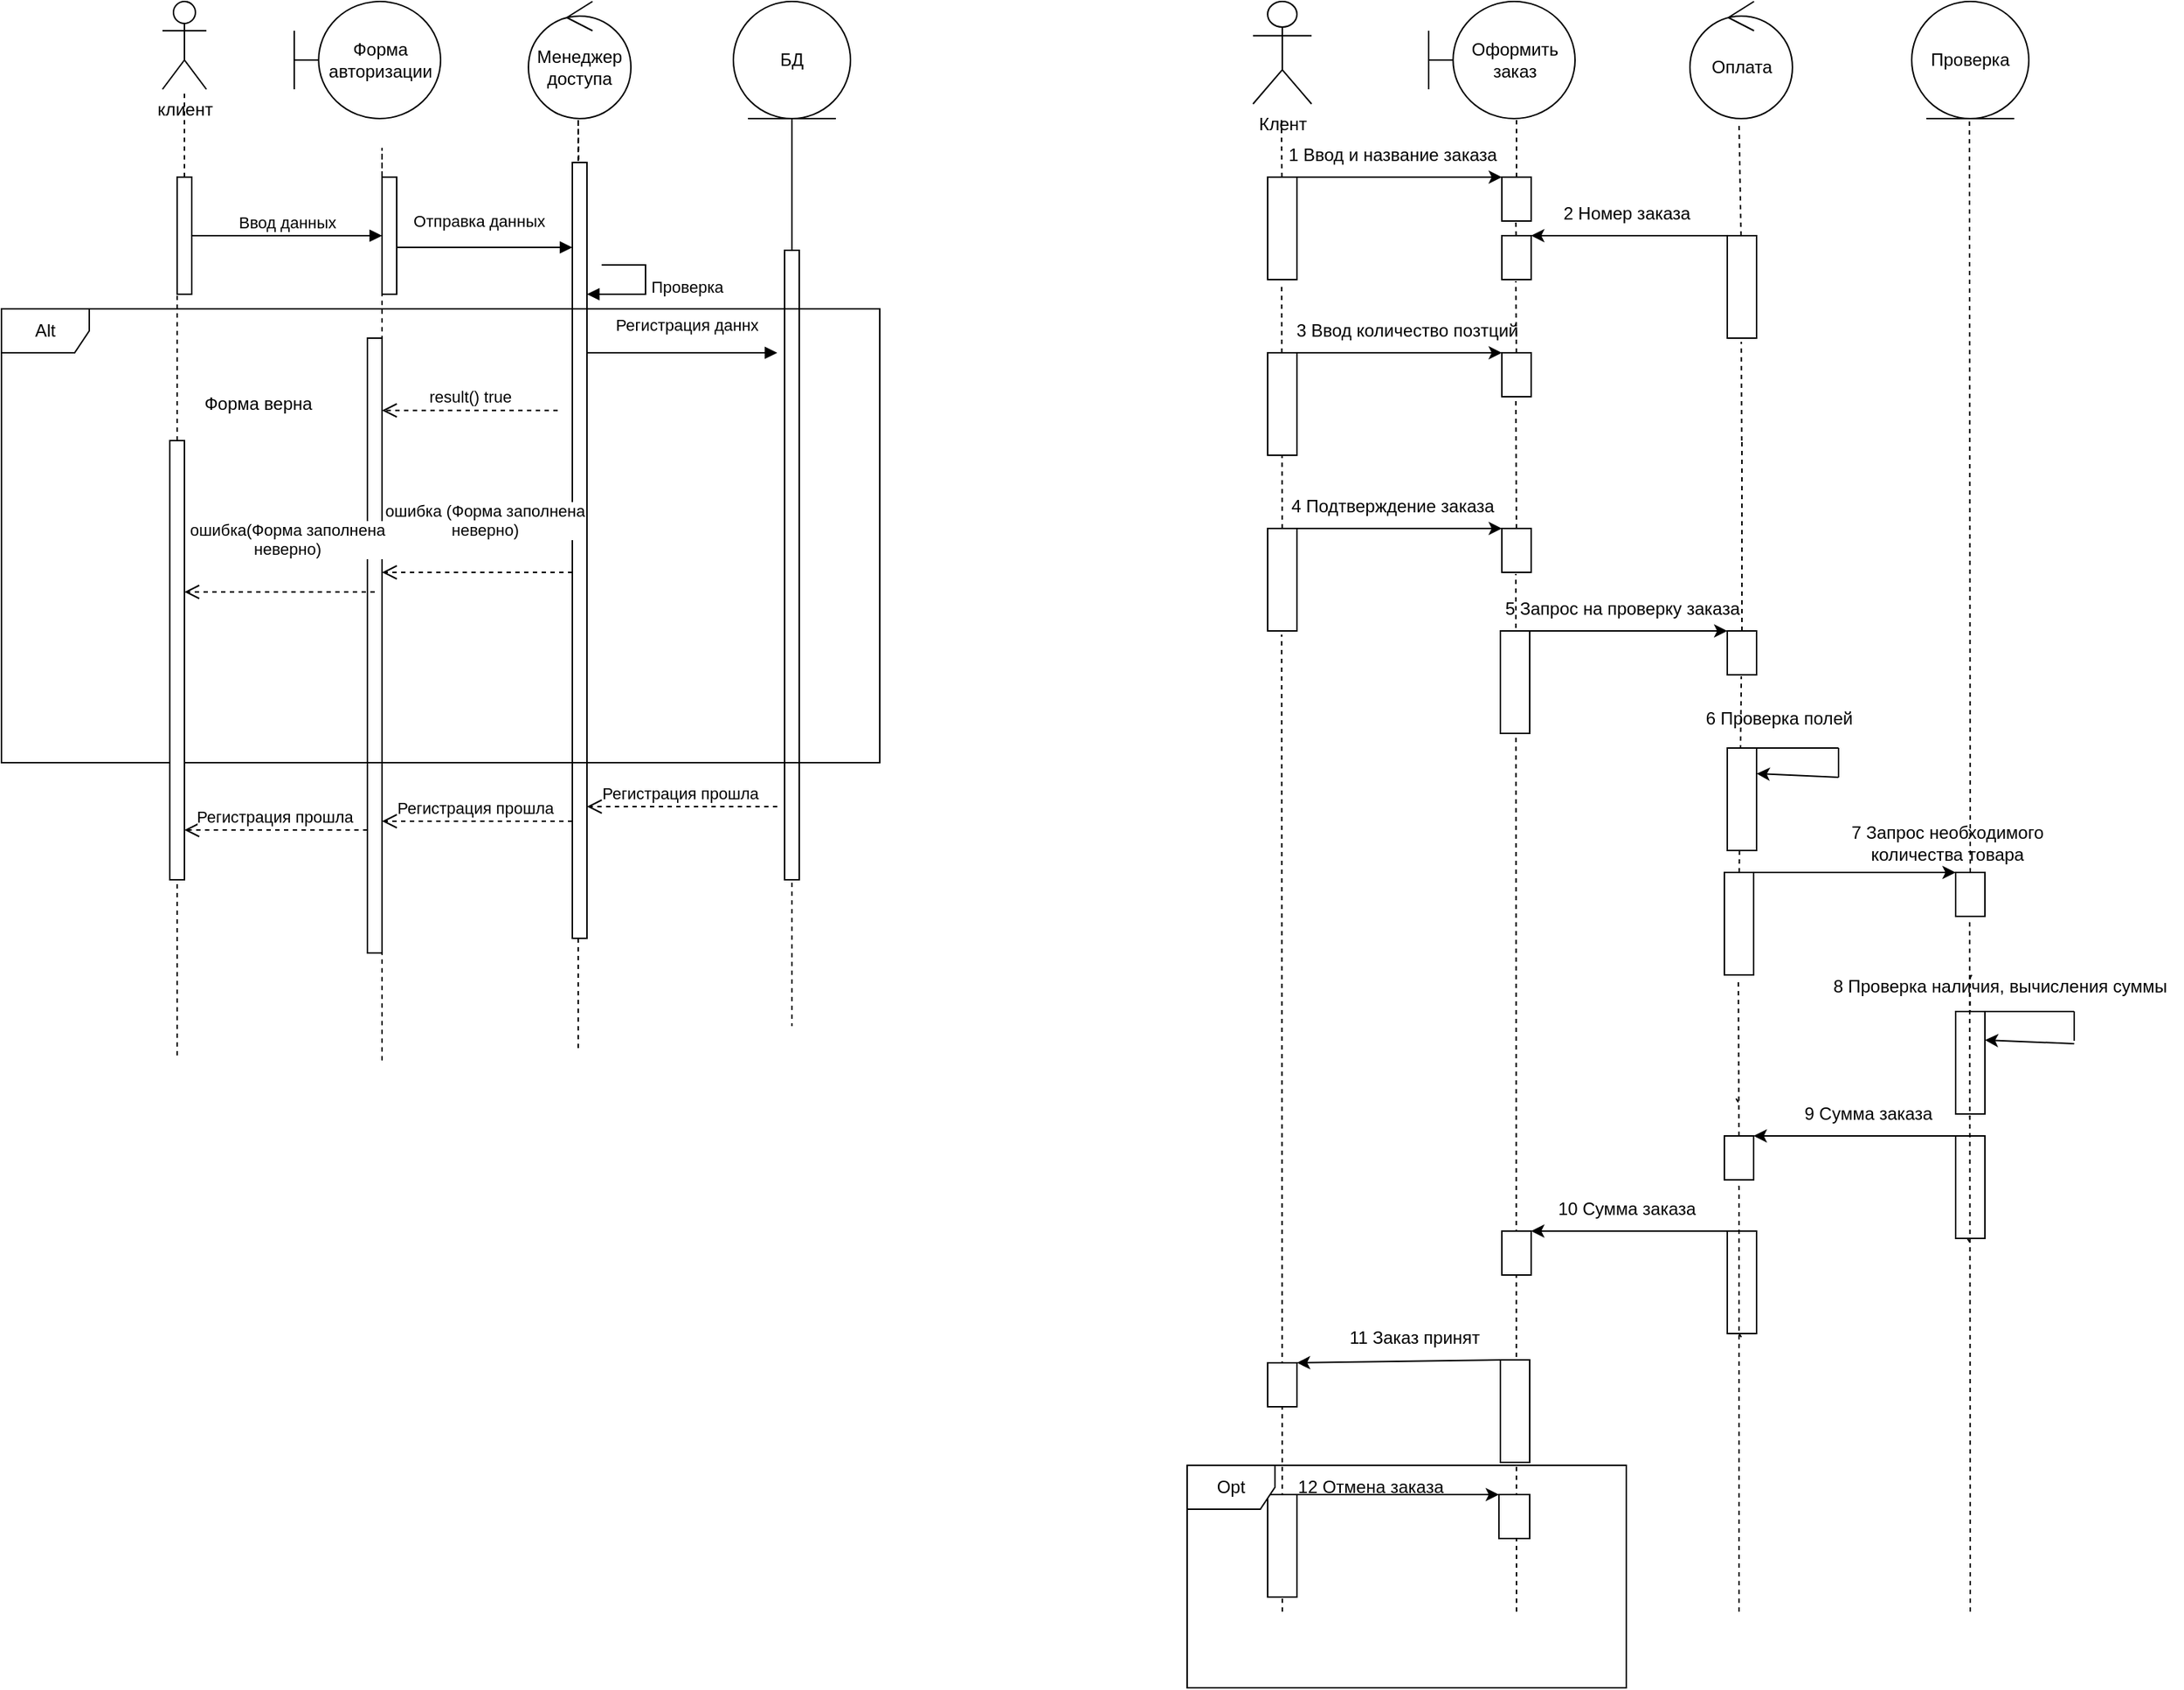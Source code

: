 <mxfile version="24.6.4" type="device">
  <diagram name="Страница — 1" id="9O3MCu8IIyaXXfVEf-Sb">
    <mxGraphModel dx="2505" dy="1418" grid="1" gridSize="10" guides="1" tooltips="1" connect="1" arrows="1" fold="1" page="1" pageScale="1" pageWidth="1169" pageHeight="1654" math="0" shadow="0">
      <root>
        <mxCell id="0" />
        <mxCell id="1" parent="0" />
        <mxCell id="5E39NEIYK46jYYsnsLjH-332" value="Клент&lt;br&gt;" style="shape=umlActor;verticalLabelPosition=bottom;verticalAlign=top;html=1;outlineConnect=0;" parent="1" vertex="1">
          <mxGeometry x="975" y="100" width="40" height="70" as="geometry" />
        </mxCell>
        <mxCell id="5E39NEIYK46jYYsnsLjH-333" value="Оформить заказ" style="shape=umlBoundary;whiteSpace=wrap;html=1;" parent="1" vertex="1">
          <mxGeometry x="1095" y="100" width="100" height="80" as="geometry" />
        </mxCell>
        <mxCell id="5E39NEIYK46jYYsnsLjH-334" value="Оплата" style="ellipse;shape=umlControl;whiteSpace=wrap;html=1;" parent="1" vertex="1">
          <mxGeometry x="1273.5" y="100" width="70" height="80" as="geometry" />
        </mxCell>
        <mxCell id="5E39NEIYK46jYYsnsLjH-335" value="Проверка" style="ellipse;shape=umlEntity;whiteSpace=wrap;html=1;" parent="1" vertex="1">
          <mxGeometry x="1425" y="100" width="80" height="80" as="geometry" />
        </mxCell>
        <mxCell id="5E39NEIYK46jYYsnsLjH-336" value="" style="endArrow=none;dashed=1;html=1;rounded=0;entryX=0.479;entryY=1.035;entryDx=0;entryDy=0;entryPerimeter=0;" parent="1" source="5E39NEIYK46jYYsnsLjH-346" target="5E39NEIYK46jYYsnsLjH-334" edge="1">
          <mxGeometry width="50" height="50" relative="1" as="geometry">
            <mxPoint x="1307" y="740" as="sourcePoint" />
            <mxPoint x="1295" y="410" as="targetPoint" />
          </mxGeometry>
        </mxCell>
        <mxCell id="5E39NEIYK46jYYsnsLjH-337" value="" style="endArrow=none;dashed=1;html=1;rounded=0;entryX=0.479;entryY=1.035;entryDx=0;entryDy=0;entryPerimeter=0;" parent="1" source="5E39NEIYK46jYYsnsLjH-341" edge="1">
          <mxGeometry width="50" height="50" relative="1" as="geometry">
            <mxPoint x="1155" y="737" as="sourcePoint" />
            <mxPoint x="1155" y="180" as="targetPoint" />
          </mxGeometry>
        </mxCell>
        <mxCell id="5E39NEIYK46jYYsnsLjH-338" value="" style="endArrow=none;dashed=1;html=1;rounded=0;entryX=0.479;entryY=1.035;entryDx=0;entryDy=0;entryPerimeter=0;" parent="1" source="5E39NEIYK46jYYsnsLjH-403" edge="1">
          <mxGeometry width="50" height="50" relative="1" as="geometry">
            <mxPoint x="1465" y="1200" as="sourcePoint" />
            <mxPoint x="1464.41" y="180" as="targetPoint" />
          </mxGeometry>
        </mxCell>
        <mxCell id="5E39NEIYK46jYYsnsLjH-339" value="" style="endArrow=none;dashed=1;html=1;rounded=0;entryX=0.479;entryY=1.035;entryDx=0;entryDy=0;entryPerimeter=0;" parent="1" source="5E39NEIYK46jYYsnsLjH-343" edge="1">
          <mxGeometry width="50" height="50" relative="1" as="geometry">
            <mxPoint x="994.41" y="737" as="sourcePoint" />
            <mxPoint x="994.41" y="180" as="targetPoint" />
          </mxGeometry>
        </mxCell>
        <mxCell id="5E39NEIYK46jYYsnsLjH-340" value="" style="endArrow=none;dashed=1;html=1;rounded=0;entryX=0.479;entryY=1.035;entryDx=0;entryDy=0;entryPerimeter=0;" parent="1" source="5E39NEIYK46jYYsnsLjH-348" target="5E39NEIYK46jYYsnsLjH-341" edge="1">
          <mxGeometry width="50" height="50" relative="1" as="geometry">
            <mxPoint x="1155" y="737" as="sourcePoint" />
            <mxPoint x="1155" y="180" as="targetPoint" />
          </mxGeometry>
        </mxCell>
        <mxCell id="5E39NEIYK46jYYsnsLjH-341" value="" style="rounded=0;whiteSpace=wrap;html=1;" parent="1" vertex="1">
          <mxGeometry x="1145" y="220" width="20" height="30" as="geometry" />
        </mxCell>
        <mxCell id="5E39NEIYK46jYYsnsLjH-342" value="" style="endArrow=none;dashed=1;html=1;rounded=0;entryX=0.479;entryY=1.035;entryDx=0;entryDy=0;entryPerimeter=0;" parent="1" source="5E39NEIYK46jYYsnsLjH-355" target="5E39NEIYK46jYYsnsLjH-343" edge="1">
          <mxGeometry width="50" height="50" relative="1" as="geometry">
            <mxPoint x="994.41" y="737" as="sourcePoint" />
            <mxPoint x="994.41" y="180" as="targetPoint" />
          </mxGeometry>
        </mxCell>
        <mxCell id="5E39NEIYK46jYYsnsLjH-343" value="" style="rounded=0;whiteSpace=wrap;html=1;" parent="1" vertex="1">
          <mxGeometry x="985" y="220" width="20" height="70" as="geometry" />
        </mxCell>
        <mxCell id="5E39NEIYK46jYYsnsLjH-344" value="" style="endArrow=classic;html=1;rounded=0;exitX=1;exitY=0;exitDx=0;exitDy=0;entryX=0;entryY=0;entryDx=0;entryDy=0;" parent="1" source="5E39NEIYK46jYYsnsLjH-343" target="5E39NEIYK46jYYsnsLjH-341" edge="1">
          <mxGeometry width="50" height="50" relative="1" as="geometry">
            <mxPoint x="1245" y="460" as="sourcePoint" />
            <mxPoint x="1295" y="410" as="targetPoint" />
          </mxGeometry>
        </mxCell>
        <mxCell id="5E39NEIYK46jYYsnsLjH-345" value="" style="endArrow=none;dashed=1;html=1;rounded=0;entryX=0.479;entryY=1.035;entryDx=0;entryDy=0;entryPerimeter=0;" parent="1" target="5E39NEIYK46jYYsnsLjH-346" edge="1">
          <mxGeometry width="50" height="50" relative="1" as="geometry">
            <mxPoint x="1308.857" y="400" as="sourcePoint" />
            <mxPoint x="1307" y="183" as="targetPoint" />
          </mxGeometry>
        </mxCell>
        <mxCell id="5E39NEIYK46jYYsnsLjH-346" value="" style="rounded=0;whiteSpace=wrap;html=1;" parent="1" vertex="1">
          <mxGeometry x="1299" y="260" width="20" height="70" as="geometry" />
        </mxCell>
        <mxCell id="5E39NEIYK46jYYsnsLjH-347" value="" style="endArrow=none;dashed=1;html=1;rounded=0;entryX=0.479;entryY=1.035;entryDx=0;entryDy=0;entryPerimeter=0;" parent="1" source="5E39NEIYK46jYYsnsLjH-352" target="5E39NEIYK46jYYsnsLjH-348" edge="1">
          <mxGeometry width="50" height="50" relative="1" as="geometry">
            <mxPoint x="1155" y="737" as="sourcePoint" />
            <mxPoint x="1155" y="251" as="targetPoint" />
          </mxGeometry>
        </mxCell>
        <mxCell id="5E39NEIYK46jYYsnsLjH-348" value="" style="rounded=0;whiteSpace=wrap;html=1;" parent="1" vertex="1">
          <mxGeometry x="1145" y="260" width="20" height="30" as="geometry" />
        </mxCell>
        <mxCell id="5E39NEIYK46jYYsnsLjH-349" value="" style="endArrow=classic;html=1;rounded=0;entryX=1;entryY=0;entryDx=0;entryDy=0;exitX=0.25;exitY=0;exitDx=0;exitDy=0;" parent="1" source="5E39NEIYK46jYYsnsLjH-346" target="5E39NEIYK46jYYsnsLjH-348" edge="1">
          <mxGeometry width="50" height="50" relative="1" as="geometry">
            <mxPoint x="1295" y="260" as="sourcePoint" />
            <mxPoint x="1155" y="230" as="targetPoint" />
          </mxGeometry>
        </mxCell>
        <mxCell id="5E39NEIYK46jYYsnsLjH-350" value="" style="rounded=0;whiteSpace=wrap;html=1;" parent="1" vertex="1">
          <mxGeometry x="985" y="340" width="20" height="70" as="geometry" />
        </mxCell>
        <mxCell id="5E39NEIYK46jYYsnsLjH-351" value="" style="endArrow=none;dashed=1;html=1;rounded=0;entryX=0.479;entryY=1.035;entryDx=0;entryDy=0;entryPerimeter=0;" parent="1" source="5E39NEIYK46jYYsnsLjH-357" target="5E39NEIYK46jYYsnsLjH-352" edge="1">
          <mxGeometry width="50" height="50" relative="1" as="geometry">
            <mxPoint x="1155" y="737" as="sourcePoint" />
            <mxPoint x="1155" y="291" as="targetPoint" />
          </mxGeometry>
        </mxCell>
        <mxCell id="5E39NEIYK46jYYsnsLjH-352" value="" style="rounded=0;whiteSpace=wrap;html=1;" parent="1" vertex="1">
          <mxGeometry x="1145" y="340" width="20" height="30" as="geometry" />
        </mxCell>
        <mxCell id="5E39NEIYK46jYYsnsLjH-353" value="" style="endArrow=classic;html=1;rounded=0;exitX=1;exitY=0;exitDx=0;exitDy=0;entryX=0;entryY=0;entryDx=0;entryDy=0;" parent="1" edge="1">
          <mxGeometry width="50" height="50" relative="1" as="geometry">
            <mxPoint x="1005" y="340" as="sourcePoint" />
            <mxPoint x="1145" y="340" as="targetPoint" />
          </mxGeometry>
        </mxCell>
        <mxCell id="5E39NEIYK46jYYsnsLjH-354" value="" style="endArrow=none;dashed=1;html=1;rounded=0;entryX=0.479;entryY=1.035;entryDx=0;entryDy=0;entryPerimeter=0;" parent="1" target="5E39NEIYK46jYYsnsLjH-355" edge="1">
          <mxGeometry width="50" height="50" relative="1" as="geometry">
            <mxPoint x="995" y="1200" as="sourcePoint" />
            <mxPoint x="995" y="292" as="targetPoint" />
          </mxGeometry>
        </mxCell>
        <mxCell id="5E39NEIYK46jYYsnsLjH-355" value="" style="rounded=0;whiteSpace=wrap;html=1;" parent="1" vertex="1">
          <mxGeometry x="985" y="460" width="20" height="70" as="geometry" />
        </mxCell>
        <mxCell id="5E39NEIYK46jYYsnsLjH-356" value="" style="endArrow=none;dashed=1;html=1;rounded=0;entryX=0.479;entryY=1.035;entryDx=0;entryDy=0;entryPerimeter=0;" parent="1" target="5E39NEIYK46jYYsnsLjH-357" edge="1">
          <mxGeometry width="50" height="50" relative="1" as="geometry">
            <mxPoint x="1155" y="1200" as="sourcePoint" />
            <mxPoint x="1155" y="371" as="targetPoint" />
          </mxGeometry>
        </mxCell>
        <mxCell id="5E39NEIYK46jYYsnsLjH-357" value="" style="rounded=0;whiteSpace=wrap;html=1;" parent="1" vertex="1">
          <mxGeometry x="1145" y="460" width="20" height="30" as="geometry" />
        </mxCell>
        <mxCell id="5E39NEIYK46jYYsnsLjH-358" value="" style="endArrow=classic;html=1;rounded=0;exitX=1;exitY=0;exitDx=0;exitDy=0;entryX=0;entryY=0;entryDx=0;entryDy=0;" parent="1" edge="1">
          <mxGeometry width="50" height="50" relative="1" as="geometry">
            <mxPoint x="1005" y="460" as="sourcePoint" />
            <mxPoint x="1145" y="460" as="targetPoint" />
          </mxGeometry>
        </mxCell>
        <mxCell id="5E39NEIYK46jYYsnsLjH-359" value="" style="endArrow=none;dashed=1;html=1;rounded=0;entryX=0.479;entryY=1.035;entryDx=0;entryDy=0;entryPerimeter=0;" parent="1" edge="1">
          <mxGeometry width="50" height="50" relative="1" as="geometry">
            <mxPoint x="1305" y="849.48" as="sourcePoint" />
            <mxPoint x="1306.58" y="851.93" as="targetPoint" />
          </mxGeometry>
        </mxCell>
        <mxCell id="5E39NEIYK46jYYsnsLjH-360" value="" style="endArrow=none;dashed=1;html=1;rounded=0;" parent="1" source="5E39NEIYK46jYYsnsLjH-377" edge="1">
          <mxGeometry width="50" height="50" relative="1" as="geometry">
            <mxPoint x="1305" y="1100" as="sourcePoint" />
            <mxPoint x="1309" y="400" as="targetPoint" />
          </mxGeometry>
        </mxCell>
        <mxCell id="5E39NEIYK46jYYsnsLjH-361" value="" style="endArrow=none;html=1;rounded=0;entryX=1;entryY=0;entryDx=0;entryDy=0;" parent="1" target="5E39NEIYK46jYYsnsLjH-374" edge="1">
          <mxGeometry width="50" height="50" relative="1" as="geometry">
            <mxPoint x="1536" y="790" as="sourcePoint" />
            <mxPoint x="1456" y="820" as="targetPoint" />
          </mxGeometry>
        </mxCell>
        <mxCell id="5E39NEIYK46jYYsnsLjH-362" value="" style="endArrow=none;html=1;rounded=0;" parent="1" edge="1">
          <mxGeometry width="50" height="50" relative="1" as="geometry">
            <mxPoint x="1536" y="790" as="sourcePoint" />
            <mxPoint x="1536" y="810" as="targetPoint" />
          </mxGeometry>
        </mxCell>
        <mxCell id="5E39NEIYK46jYYsnsLjH-363" value="" style="endArrow=classic;html=1;rounded=0;entryX=1;entryY=0.25;entryDx=0;entryDy=0;" parent="1" edge="1">
          <mxGeometry width="50" height="50" relative="1" as="geometry">
            <mxPoint x="1536" y="812" as="sourcePoint" />
            <mxPoint x="1475.0" y="809.5" as="targetPoint" />
          </mxGeometry>
        </mxCell>
        <mxCell id="5E39NEIYK46jYYsnsLjH-364" value="" style="endArrow=none;dashed=1;html=1;rounded=0;entryX=0.479;entryY=1.035;entryDx=0;entryDy=0;entryPerimeter=0;" parent="1" edge="1">
          <mxGeometry width="50" height="50" relative="1" as="geometry">
            <mxPoint x="1466" y="765" as="sourcePoint" />
            <mxPoint x="1464.58" y="767.45" as="targetPoint" />
          </mxGeometry>
        </mxCell>
        <mxCell id="5E39NEIYK46jYYsnsLjH-365" value="" style="endArrow=classic;html=1;rounded=0;entryX=0;entryY=0;entryDx=0;entryDy=0;exitX=1;exitY=0;exitDx=0;exitDy=0;" parent="1" source="5E39NEIYK46jYYsnsLjH-405" target="5E39NEIYK46jYYsnsLjH-403" edge="1">
          <mxGeometry width="50" height="50" relative="1" as="geometry">
            <mxPoint x="1681" y="660" as="sourcePoint" />
            <mxPoint x="1535" y="660" as="targetPoint" />
          </mxGeometry>
        </mxCell>
        <mxCell id="5E39NEIYK46jYYsnsLjH-366" value="" style="rounded=0;whiteSpace=wrap;html=1;" parent="1" vertex="1">
          <mxGeometry x="985" y="1120" width="20" height="70" as="geometry" />
        </mxCell>
        <mxCell id="5E39NEIYK46jYYsnsLjH-367" value="1 Ввод и название заказа" style="text;html=1;align=center;verticalAlign=middle;resizable=0;points=[];autosize=1;strokeColor=none;fillColor=none;" parent="1" vertex="1">
          <mxGeometry x="985" y="190" width="170" height="30" as="geometry" />
        </mxCell>
        <mxCell id="5E39NEIYK46jYYsnsLjH-368" value="2 Номер заказа" style="text;html=1;align=center;verticalAlign=middle;resizable=0;points=[];autosize=1;strokeColor=none;fillColor=none;" parent="1" vertex="1">
          <mxGeometry x="1175" y="230" width="110" height="30" as="geometry" />
        </mxCell>
        <mxCell id="5E39NEIYK46jYYsnsLjH-369" value="3 Ввод количество позтций" style="text;html=1;align=center;verticalAlign=middle;resizable=0;points=[];autosize=1;strokeColor=none;fillColor=none;" parent="1" vertex="1">
          <mxGeometry x="995" y="310" width="170" height="30" as="geometry" />
        </mxCell>
        <mxCell id="5E39NEIYK46jYYsnsLjH-370" value="4 Подтверждение заказа" style="text;html=1;align=center;verticalAlign=middle;resizable=0;points=[];autosize=1;strokeColor=none;fillColor=none;" parent="1" vertex="1">
          <mxGeometry x="990" y="430" width="160" height="30" as="geometry" />
        </mxCell>
        <mxCell id="5E39NEIYK46jYYsnsLjH-371" value="" style="rounded=0;whiteSpace=wrap;html=1;" parent="1" vertex="1">
          <mxGeometry x="1144" y="530" width="20" height="70" as="geometry" />
        </mxCell>
        <mxCell id="5E39NEIYK46jYYsnsLjH-372" value="" style="endArrow=classic;html=1;rounded=0;exitX=1;exitY=0;exitDx=0;exitDy=0;entryX=0;entryY=0;entryDx=0;entryDy=0;" parent="1" target="5E39NEIYK46jYYsnsLjH-377" edge="1">
          <mxGeometry width="50" height="50" relative="1" as="geometry">
            <mxPoint x="1164" y="530" as="sourcePoint" />
            <mxPoint x="1304" y="530" as="targetPoint" />
          </mxGeometry>
        </mxCell>
        <mxCell id="5E39NEIYK46jYYsnsLjH-373" value="" style="endArrow=none;dashed=1;html=1;rounded=0;entryX=0.479;entryY=1.035;entryDx=0;entryDy=0;entryPerimeter=0;" parent="1" target="5E39NEIYK46jYYsnsLjH-374" edge="1">
          <mxGeometry width="50" height="50" relative="1" as="geometry">
            <mxPoint x="1464.889" y="765" as="sourcePoint" />
            <mxPoint x="1464.41" y="180" as="targetPoint" />
          </mxGeometry>
        </mxCell>
        <mxCell id="5E39NEIYK46jYYsnsLjH-374" value="" style="rounded=0;whiteSpace=wrap;html=1;" parent="1" vertex="1">
          <mxGeometry x="1455" y="790" width="20" height="70" as="geometry" />
        </mxCell>
        <mxCell id="5E39NEIYK46jYYsnsLjH-375" value="" style="endArrow=none;dashed=1;html=1;rounded=0;entryX=0.479;entryY=1.035;entryDx=0;entryDy=0;entryPerimeter=0;" parent="1" source="5E39NEIYK46jYYsnsLjH-405" edge="1">
          <mxGeometry width="50" height="50" relative="1" as="geometry">
            <mxPoint x="1305" y="1100" as="sourcePoint" />
            <mxPoint x="1306.58" y="726.05" as="targetPoint" />
            <Array as="points" />
          </mxGeometry>
        </mxCell>
        <mxCell id="5E39NEIYK46jYYsnsLjH-376" value="" style="endArrow=none;dashed=1;html=1;rounded=0;entryX=0.479;entryY=1.035;entryDx=0;entryDy=0;entryPerimeter=0;" parent="1" target="5E39NEIYK46jYYsnsLjH-377" edge="1">
          <mxGeometry width="50" height="50" relative="1" as="geometry">
            <mxPoint x="1307.159" y="695" as="sourcePoint" />
            <mxPoint x="1309" y="452" as="targetPoint" />
          </mxGeometry>
        </mxCell>
        <mxCell id="5E39NEIYK46jYYsnsLjH-377" value="" style="rounded=0;whiteSpace=wrap;html=1;" parent="1" vertex="1">
          <mxGeometry x="1299" y="530" width="20" height="30" as="geometry" />
        </mxCell>
        <mxCell id="5E39NEIYK46jYYsnsLjH-378" value="5 Запрос на проверку заказа" style="text;html=1;align=center;verticalAlign=middle;resizable=0;points=[];autosize=1;strokeColor=none;fillColor=none;" parent="1" vertex="1">
          <mxGeometry x="1137" y="500" width="180" height="30" as="geometry" />
        </mxCell>
        <mxCell id="5E39NEIYK46jYYsnsLjH-379" value="" style="rounded=0;whiteSpace=wrap;html=1;" parent="1" vertex="1">
          <mxGeometry x="1299" y="610" width="20" height="70" as="geometry" />
        </mxCell>
        <mxCell id="5E39NEIYK46jYYsnsLjH-380" value="" style="endArrow=none;html=1;rounded=0;entryX=1;entryY=0;entryDx=0;entryDy=0;" parent="1" target="5E39NEIYK46jYYsnsLjH-379" edge="1">
          <mxGeometry width="50" height="50" relative="1" as="geometry">
            <mxPoint x="1375" y="610" as="sourcePoint" />
            <mxPoint x="1295" y="640" as="targetPoint" />
          </mxGeometry>
        </mxCell>
        <mxCell id="5E39NEIYK46jYYsnsLjH-381" value="" style="endArrow=none;html=1;rounded=0;" parent="1" edge="1">
          <mxGeometry width="50" height="50" relative="1" as="geometry">
            <mxPoint x="1375" y="610" as="sourcePoint" />
            <mxPoint x="1375" y="630" as="targetPoint" />
          </mxGeometry>
        </mxCell>
        <mxCell id="5E39NEIYK46jYYsnsLjH-382" value="" style="endArrow=classic;html=1;rounded=0;entryX=1;entryY=0.25;entryDx=0;entryDy=0;" parent="1" target="5E39NEIYK46jYYsnsLjH-379" edge="1">
          <mxGeometry width="50" height="50" relative="1" as="geometry">
            <mxPoint x="1375" y="630" as="sourcePoint" />
            <mxPoint x="1335" y="630" as="targetPoint" />
          </mxGeometry>
        </mxCell>
        <mxCell id="5E39NEIYK46jYYsnsLjH-383" value="6 Проверка полей" style="text;html=1;align=center;verticalAlign=middle;resizable=0;points=[];autosize=1;strokeColor=none;fillColor=none;" parent="1" vertex="1">
          <mxGeometry x="1273.5" y="575" width="120" height="30" as="geometry" />
        </mxCell>
        <mxCell id="5E39NEIYK46jYYsnsLjH-384" value="7 Запрос необходимого &lt;br&gt;количества товара" style="text;html=1;align=center;verticalAlign=middle;resizable=0;points=[];autosize=1;strokeColor=none;fillColor=none;" parent="1" vertex="1">
          <mxGeometry x="1374" y="655" width="150" height="40" as="geometry" />
        </mxCell>
        <mxCell id="5E39NEIYK46jYYsnsLjH-385" value="8 Проверка наличия, вычисления суммы" style="text;html=1;align=center;verticalAlign=middle;resizable=0;points=[];autosize=1;strokeColor=none;fillColor=none;" parent="1" vertex="1">
          <mxGeometry x="1360" y="758" width="250" height="30" as="geometry" />
        </mxCell>
        <mxCell id="5E39NEIYK46jYYsnsLjH-386" value="" style="endArrow=none;dashed=1;html=1;rounded=0;entryX=0.479;entryY=1.035;entryDx=0;entryDy=0;entryPerimeter=0;" parent="1" target="5E39NEIYK46jYYsnsLjH-387" edge="1">
          <mxGeometry width="50" height="50" relative="1" as="geometry">
            <mxPoint x="1463" y="945" as="sourcePoint" />
            <mxPoint x="1465" y="537" as="targetPoint" />
          </mxGeometry>
        </mxCell>
        <mxCell id="5E39NEIYK46jYYsnsLjH-387" value="" style="rounded=0;whiteSpace=wrap;html=1;" parent="1" vertex="1">
          <mxGeometry x="1455" y="875" width="20" height="70" as="geometry" />
        </mxCell>
        <mxCell id="5E39NEIYK46jYYsnsLjH-388" value="" style="endArrow=classic;html=1;rounded=0;entryX=1;entryY=0;entryDx=0;entryDy=0;exitX=0.25;exitY=0;exitDx=0;exitDy=0;" parent="1" target="5E39NEIYK46jYYsnsLjH-396" edge="1">
          <mxGeometry width="50" height="50" relative="1" as="geometry">
            <mxPoint x="1460" y="875" as="sourcePoint" />
            <mxPoint x="1321" y="875" as="targetPoint" />
          </mxGeometry>
        </mxCell>
        <mxCell id="5E39NEIYK46jYYsnsLjH-389" value="9 Сумма заказа" style="text;html=1;align=center;verticalAlign=middle;resizable=0;points=[];autosize=1;strokeColor=none;fillColor=none;" parent="1" vertex="1">
          <mxGeometry x="1340" y="845" width="110" height="30" as="geometry" />
        </mxCell>
        <mxCell id="5E39NEIYK46jYYsnsLjH-390" value="" style="rounded=0;whiteSpace=wrap;html=1;" parent="1" vertex="1">
          <mxGeometry x="1145" y="940" width="20" height="30" as="geometry" />
        </mxCell>
        <mxCell id="5E39NEIYK46jYYsnsLjH-391" value="" style="endArrow=none;dashed=1;html=1;rounded=0;entryX=0.479;entryY=1.035;entryDx=0;entryDy=0;entryPerimeter=0;" parent="1" target="5E39NEIYK46jYYsnsLjH-392" edge="1">
          <mxGeometry width="50" height="50" relative="1" as="geometry">
            <mxPoint x="1307" y="1010" as="sourcePoint" />
            <mxPoint x="1309" y="602" as="targetPoint" />
          </mxGeometry>
        </mxCell>
        <mxCell id="5E39NEIYK46jYYsnsLjH-392" value="" style="rounded=0;whiteSpace=wrap;html=1;" parent="1" vertex="1">
          <mxGeometry x="1299" y="940" width="20" height="70" as="geometry" />
        </mxCell>
        <mxCell id="5E39NEIYK46jYYsnsLjH-393" value="" style="endArrow=classic;html=1;rounded=0;entryX=1;entryY=0;entryDx=0;entryDy=0;exitX=0.25;exitY=0;exitDx=0;exitDy=0;" parent="1" edge="1">
          <mxGeometry width="50" height="50" relative="1" as="geometry">
            <mxPoint x="1304" y="940" as="sourcePoint" />
            <mxPoint x="1165" y="940" as="targetPoint" />
          </mxGeometry>
        </mxCell>
        <mxCell id="5E39NEIYK46jYYsnsLjH-394" value="" style="rounded=0;whiteSpace=wrap;html=1;" parent="1" vertex="1">
          <mxGeometry x="1143" y="1120" width="21" height="30" as="geometry" />
        </mxCell>
        <mxCell id="5E39NEIYK46jYYsnsLjH-395" value="" style="endArrow=none;dashed=1;html=1;rounded=0;entryX=0.479;entryY=1.035;entryDx=0;entryDy=0;entryPerimeter=0;" parent="1" target="5E39NEIYK46jYYsnsLjH-396" edge="1">
          <mxGeometry width="50" height="50" relative="1" as="geometry">
            <mxPoint x="1307" y="1200" as="sourcePoint" />
            <mxPoint x="1307" y="726" as="targetPoint" />
            <Array as="points">
              <mxPoint x="1307" y="910" />
            </Array>
          </mxGeometry>
        </mxCell>
        <mxCell id="5E39NEIYK46jYYsnsLjH-396" value="" style="rounded=0;whiteSpace=wrap;html=1;" parent="1" vertex="1">
          <mxGeometry x="1297" y="875" width="20" height="30" as="geometry" />
        </mxCell>
        <mxCell id="5E39NEIYK46jYYsnsLjH-397" value="10 Сумма заказа" style="text;html=1;align=center;verticalAlign=middle;resizable=0;points=[];autosize=1;strokeColor=none;fillColor=none;" parent="1" vertex="1">
          <mxGeometry x="1170" y="910" width="120" height="30" as="geometry" />
        </mxCell>
        <mxCell id="5E39NEIYK46jYYsnsLjH-398" value="" style="rounded=0;whiteSpace=wrap;html=1;" parent="1" vertex="1">
          <mxGeometry x="985" y="1030" width="20" height="30" as="geometry" />
        </mxCell>
        <mxCell id="5E39NEIYK46jYYsnsLjH-399" value="" style="endArrow=classic;html=1;rounded=0;entryX=1;entryY=0;entryDx=0;entryDy=0;exitX=0;exitY=0;exitDx=0;exitDy=0;" parent="1" source="5E39NEIYK46jYYsnsLjH-400" target="5E39NEIYK46jYYsnsLjH-398" edge="1">
          <mxGeometry width="50" height="50" relative="1" as="geometry">
            <mxPoint x="1144" y="1030" as="sourcePoint" />
            <mxPoint x="1005" y="1030" as="targetPoint" />
          </mxGeometry>
        </mxCell>
        <mxCell id="5E39NEIYK46jYYsnsLjH-400" value="" style="rounded=0;whiteSpace=wrap;html=1;" parent="1" vertex="1">
          <mxGeometry x="1144" y="1028" width="20" height="70" as="geometry" />
        </mxCell>
        <mxCell id="5E39NEIYK46jYYsnsLjH-401" value="11 Заказ принят" style="text;html=1;align=center;verticalAlign=middle;resizable=0;points=[];autosize=1;strokeColor=none;fillColor=none;" parent="1" vertex="1">
          <mxGeometry x="1030" y="998" width="110" height="30" as="geometry" />
        </mxCell>
        <mxCell id="5E39NEIYK46jYYsnsLjH-402" value="" style="endArrow=none;dashed=1;html=1;rounded=0;entryX=0.479;entryY=1.035;entryDx=0;entryDy=0;entryPerimeter=0;" parent="1" target="5E39NEIYK46jYYsnsLjH-403" edge="1">
          <mxGeometry width="50" height="50" relative="1" as="geometry">
            <mxPoint x="1465" y="1200" as="sourcePoint" />
            <mxPoint x="1464.41" y="180" as="targetPoint" />
          </mxGeometry>
        </mxCell>
        <mxCell id="5E39NEIYK46jYYsnsLjH-403" value="" style="rounded=0;whiteSpace=wrap;html=1;" parent="1" vertex="1">
          <mxGeometry x="1455" y="695" width="20" height="30" as="geometry" />
        </mxCell>
        <mxCell id="5E39NEIYK46jYYsnsLjH-404" value="" style="endArrow=none;dashed=1;html=1;rounded=0;entryX=0.479;entryY=1.035;entryDx=0;entryDy=0;entryPerimeter=0;" parent="1" source="5E39NEIYK46jYYsnsLjH-396" target="5E39NEIYK46jYYsnsLjH-405" edge="1">
          <mxGeometry width="50" height="50" relative="1" as="geometry">
            <mxPoint x="1307" y="875" as="sourcePoint" />
            <mxPoint x="1306.58" y="726.05" as="targetPoint" />
            <Array as="points" />
          </mxGeometry>
        </mxCell>
        <mxCell id="5E39NEIYK46jYYsnsLjH-405" value="" style="rounded=0;whiteSpace=wrap;html=1;" parent="1" vertex="1">
          <mxGeometry x="1297" y="695" width="20" height="70" as="geometry" />
        </mxCell>
        <mxCell id="5E39NEIYK46jYYsnsLjH-406" value="Opt" style="shape=umlFrame;whiteSpace=wrap;html=1;pointerEvents=0;" parent="1" vertex="1">
          <mxGeometry x="930" y="1100" width="300" height="152" as="geometry" />
        </mxCell>
        <mxCell id="5E39NEIYK46jYYsnsLjH-407" value="12 Отмена заказа" style="text;html=1;align=center;verticalAlign=middle;resizable=0;points=[];autosize=1;strokeColor=none;fillColor=none;" parent="1" vertex="1">
          <mxGeometry x="995" y="1100" width="120" height="30" as="geometry" />
        </mxCell>
        <mxCell id="5E39NEIYK46jYYsnsLjH-408" value="" style="endArrow=classic;html=1;rounded=0;entryX=0;entryY=0;entryDx=0;entryDy=0;exitX=1;exitY=0;exitDx=0;exitDy=0;" parent="1" source="5E39NEIYK46jYYsnsLjH-366" target="5E39NEIYK46jYYsnsLjH-394" edge="1">
          <mxGeometry width="50" height="50" relative="1" as="geometry">
            <mxPoint x="1154" y="1038" as="sourcePoint" />
            <mxPoint x="1015" y="1040" as="targetPoint" />
          </mxGeometry>
        </mxCell>
        <mxCell id="5E39NEIYK46jYYsnsLjH-409" value="клиент" style="shape=umlActor;verticalLabelPosition=bottom;verticalAlign=top;html=1;" parent="1" vertex="1">
          <mxGeometry x="230" y="100" width="30" height="60" as="geometry" />
        </mxCell>
        <mxCell id="5E39NEIYK46jYYsnsLjH-410" value="Форма авторизации" style="shape=umlBoundary;whiteSpace=wrap;html=1;" parent="1" vertex="1">
          <mxGeometry x="320" y="100" width="100" height="80" as="geometry" />
        </mxCell>
        <mxCell id="5E39NEIYK46jYYsnsLjH-411" value="Менеджер доступа" style="ellipse;shape=umlControl;whiteSpace=wrap;html=1;" parent="1" vertex="1">
          <mxGeometry x="480" y="100" width="70" height="80" as="geometry" />
        </mxCell>
        <mxCell id="5E39NEIYK46jYYsnsLjH-412" value="БД" style="ellipse;shape=umlEntity;whiteSpace=wrap;html=1;" parent="1" vertex="1">
          <mxGeometry x="620" y="100" width="80" height="80" as="geometry" />
        </mxCell>
        <mxCell id="5E39NEIYK46jYYsnsLjH-413" value="" style="endArrow=none;dashed=1;html=1;rounded=0;" parent="1" source="5E39NEIYK46jYYsnsLjH-415" target="5E39NEIYK46jYYsnsLjH-409" edge="1">
          <mxGeometry width="50" height="50" relative="1" as="geometry">
            <mxPoint x="240" y="580" as="sourcePoint" />
            <mxPoint x="240" y="200" as="targetPoint" />
            <Array as="points" />
          </mxGeometry>
        </mxCell>
        <mxCell id="5E39NEIYK46jYYsnsLjH-414" value="" style="endArrow=none;dashed=1;html=1;rounded=0;" parent="1" source="5E39NEIYK46jYYsnsLjH-441" target="5E39NEIYK46jYYsnsLjH-415" edge="1">
          <mxGeometry width="50" height="50" relative="1" as="geometry">
            <mxPoint x="240" y="580" as="sourcePoint" />
            <mxPoint x="240" y="200" as="targetPoint" />
            <Array as="points">
              <mxPoint x="240" y="260" />
            </Array>
          </mxGeometry>
        </mxCell>
        <mxCell id="5E39NEIYK46jYYsnsLjH-415" value="" style="html=1;points=[[0,0,0,0,5],[0,1,0,0,-5],[1,0,0,0,5],[1,1,0,0,-5]];perimeter=orthogonalPerimeter;outlineConnect=0;targetShapes=umlLifeline;portConstraint=eastwest;newEdgeStyle={&quot;curved&quot;:0,&quot;rounded&quot;:0};" parent="1" vertex="1">
          <mxGeometry x="240" y="220" width="10" height="80" as="geometry" />
        </mxCell>
        <mxCell id="5E39NEIYK46jYYsnsLjH-416" value="" style="endArrow=none;dashed=1;html=1;rounded=0;" parent="1" source="5E39NEIYK46jYYsnsLjH-421" edge="1">
          <mxGeometry width="50" height="50" relative="1" as="geometry">
            <mxPoint x="380" y="580" as="sourcePoint" />
            <mxPoint x="380" y="280" as="targetPoint" />
            <Array as="points">
              <mxPoint x="380" y="200" />
            </Array>
          </mxGeometry>
        </mxCell>
        <mxCell id="5E39NEIYK46jYYsnsLjH-417" value="" style="endArrow=none;dashed=1;html=1;rounded=0;" parent="1" edge="1">
          <mxGeometry width="50" height="50" relative="1" as="geometry">
            <mxPoint x="514.41" y="220" as="sourcePoint" />
            <mxPoint x="514" y="817.455" as="targetPoint" />
            <Array as="points">
              <mxPoint x="514" y="180" />
            </Array>
          </mxGeometry>
        </mxCell>
        <mxCell id="5E39NEIYK46jYYsnsLjH-418" value="" style="endArrow=none;dashed=1;html=1;rounded=0;" parent="1" source="5E39NEIYK46jYYsnsLjH-428" edge="1">
          <mxGeometry width="50" height="50" relative="1" as="geometry">
            <mxPoint x="660" y="580" as="sourcePoint" />
            <mxPoint x="660" y="800" as="targetPoint" />
            <Array as="points">
              <mxPoint x="660" y="180" />
            </Array>
          </mxGeometry>
        </mxCell>
        <mxCell id="5E39NEIYK46jYYsnsLjH-419" value="" style="endArrow=none;dashed=1;html=1;rounded=0;" parent="1" edge="1">
          <mxGeometry width="50" height="50" relative="1" as="geometry">
            <mxPoint x="514.41" y="580" as="sourcePoint" />
            <mxPoint x="514.41" y="350" as="targetPoint" />
            <Array as="points">
              <mxPoint x="514.41" y="410" />
            </Array>
          </mxGeometry>
        </mxCell>
        <mxCell id="5E39NEIYK46jYYsnsLjH-420" value="" style="endArrow=none;dashed=1;html=1;rounded=0;" parent="1" target="5E39NEIYK46jYYsnsLjH-421" edge="1">
          <mxGeometry width="50" height="50" relative="1" as="geometry">
            <mxPoint x="380" y="823.333" as="sourcePoint" />
            <mxPoint x="380" y="280" as="targetPoint" />
            <Array as="points" />
          </mxGeometry>
        </mxCell>
        <mxCell id="5E39NEIYK46jYYsnsLjH-421" value="" style="html=1;points=[[0,0,0,0,5],[0,1,0,0,-5],[1,0,0,0,5],[1,1,0,0,-5]];perimeter=orthogonalPerimeter;outlineConnect=0;targetShapes=umlLifeline;portConstraint=eastwest;newEdgeStyle={&quot;curved&quot;:0,&quot;rounded&quot;:0};" parent="1" vertex="1">
          <mxGeometry x="380" y="220" width="10" height="80" as="geometry" />
        </mxCell>
        <mxCell id="5E39NEIYK46jYYsnsLjH-422" value="Ввод данных" style="html=1;verticalAlign=bottom;endArrow=block;curved=0;rounded=0;" parent="1" edge="1">
          <mxGeometry width="80" relative="1" as="geometry">
            <mxPoint x="250" y="260" as="sourcePoint" />
            <mxPoint x="380" y="260" as="targetPoint" />
          </mxGeometry>
        </mxCell>
        <mxCell id="5E39NEIYK46jYYsnsLjH-423" value="Отправка данных &lt;br&gt;" style="html=1;verticalAlign=bottom;endArrow=block;curved=0;rounded=0;" parent="1" edge="1">
          <mxGeometry x="-0.077" y="9" width="80" relative="1" as="geometry">
            <mxPoint x="390" y="268" as="sourcePoint" />
            <mxPoint x="510" y="268" as="targetPoint" />
            <Array as="points">
              <mxPoint x="440" y="268" />
            </Array>
            <mxPoint as="offset" />
          </mxGeometry>
        </mxCell>
        <mxCell id="5E39NEIYK46jYYsnsLjH-424" value="" style="html=1;points=[[0,0,0,0,5],[0,1,0,0,-5],[1,0,0,0,5],[1,1,0,0,-5]];perimeter=orthogonalPerimeter;outlineConnect=0;targetShapes=umlLifeline;portConstraint=eastwest;newEdgeStyle={&quot;curved&quot;:0,&quot;rounded&quot;:0};" parent="1" vertex="1">
          <mxGeometry x="510" y="210" width="10" height="530" as="geometry" />
        </mxCell>
        <mxCell id="5E39NEIYK46jYYsnsLjH-425" value="Проверка&amp;nbsp;" style="html=1;align=left;spacingLeft=2;endArrow=block;rounded=0;edgeStyle=orthogonalEdgeStyle;curved=0;rounded=0;" parent="1" target="5E39NEIYK46jYYsnsLjH-424" edge="1">
          <mxGeometry relative="1" as="geometry">
            <mxPoint x="530" y="280" as="sourcePoint" />
            <Array as="points">
              <mxPoint x="560" y="280" />
              <mxPoint x="560" y="300" />
            </Array>
            <mxPoint x="530" y="310" as="targetPoint" />
          </mxGeometry>
        </mxCell>
        <mxCell id="5E39NEIYK46jYYsnsLjH-426" value="Регистрация даннх" style="html=1;verticalAlign=bottom;endArrow=block;curved=0;rounded=0;" parent="1" edge="1">
          <mxGeometry x="0.037" y="10" width="80" relative="1" as="geometry">
            <mxPoint x="520" y="340" as="sourcePoint" />
            <mxPoint x="650" y="340" as="targetPoint" />
            <Array as="points">
              <mxPoint x="560" y="340" />
            </Array>
            <mxPoint as="offset" />
          </mxGeometry>
        </mxCell>
        <mxCell id="5E39NEIYK46jYYsnsLjH-427" value="" style="endArrow=none;dashed=1;html=1;rounded=0;" parent="1" target="5E39NEIYK46jYYsnsLjH-428" edge="1">
          <mxGeometry width="50" height="50" relative="1" as="geometry">
            <mxPoint x="660" y="580" as="sourcePoint" />
            <mxPoint x="660" y="280" as="targetPoint" />
            <Array as="points">
              <mxPoint x="660" y="410" />
            </Array>
          </mxGeometry>
        </mxCell>
        <mxCell id="5E39NEIYK46jYYsnsLjH-428" value="" style="html=1;points=[[0,0,0,0,5],[0,1,0,0,-5],[1,0,0,0,5],[1,1,0,0,-5]];perimeter=orthogonalPerimeter;outlineConnect=0;targetShapes=umlLifeline;portConstraint=eastwest;newEdgeStyle={&quot;curved&quot;:0,&quot;rounded&quot;:0};" parent="1" vertex="1">
          <mxGeometry x="655" y="270" width="10" height="430" as="geometry" />
        </mxCell>
        <mxCell id="5E39NEIYK46jYYsnsLjH-429" value="" style="endArrow=none;dashed=1;html=1;rounded=0;" parent="1" target="5E39NEIYK46jYYsnsLjH-430" edge="1">
          <mxGeometry width="50" height="50" relative="1" as="geometry">
            <mxPoint x="380" y="580" as="sourcePoint" />
            <mxPoint x="380" y="300" as="targetPoint" />
            <Array as="points">
              <mxPoint x="380" y="410" />
            </Array>
          </mxGeometry>
        </mxCell>
        <mxCell id="5E39NEIYK46jYYsnsLjH-430" value="" style="html=1;points=[[0,0,0,0,5],[0,1,0,0,-5],[1,0,0,0,5],[1,1,0,0,-5]];perimeter=orthogonalPerimeter;outlineConnect=0;targetShapes=umlLifeline;portConstraint=eastwest;newEdgeStyle={&quot;curved&quot;:0,&quot;rounded&quot;:0};" parent="1" vertex="1">
          <mxGeometry x="370" y="330" width="10" height="420" as="geometry" />
        </mxCell>
        <mxCell id="5E39NEIYK46jYYsnsLjH-431" value="" style="endArrow=none;dashed=1;html=1;rounded=0;" parent="1" source="5E39NEIYK46jYYsnsLjH-441" edge="1">
          <mxGeometry width="50" height="50" relative="1" as="geometry">
            <mxPoint x="240" y="720" as="sourcePoint" />
            <mxPoint x="240" y="510" as="targetPoint" />
            <Array as="points" />
          </mxGeometry>
        </mxCell>
        <mxCell id="5E39NEIYK46jYYsnsLjH-432" value="Alt" style="shape=umlFrame;whiteSpace=wrap;html=1;pointerEvents=0;" parent="1" vertex="1">
          <mxGeometry x="120" y="310" width="600" height="310" as="geometry" />
        </mxCell>
        <mxCell id="5E39NEIYK46jYYsnsLjH-433" value="result() true" style="html=1;verticalAlign=bottom;endArrow=open;dashed=1;endSize=8;curved=0;rounded=0;" parent="1" target="5E39NEIYK46jYYsnsLjH-430" edge="1">
          <mxGeometry relative="1" as="geometry">
            <mxPoint x="500" y="379.38" as="sourcePoint" />
            <mxPoint x="420" y="379.38" as="targetPoint" />
          </mxGeometry>
        </mxCell>
        <mxCell id="5E39NEIYK46jYYsnsLjH-434" value="ошибка (Форма заполнена&lt;br&gt;неверно)" style="html=1;verticalAlign=bottom;endArrow=open;dashed=1;endSize=8;curved=0;rounded=0;" parent="1" target="5E39NEIYK46jYYsnsLjH-430" edge="1">
          <mxGeometry x="-0.077" y="-20" relative="1" as="geometry">
            <mxPoint x="510" y="490" as="sourcePoint" />
            <mxPoint x="380" y="500" as="targetPoint" />
            <Array as="points">
              <mxPoint x="450" y="490" />
            </Array>
            <mxPoint as="offset" />
          </mxGeometry>
        </mxCell>
        <mxCell id="5E39NEIYK46jYYsnsLjH-435" value="ошибка(Форма заполнена&lt;br&gt;неверно)" style="html=1;verticalAlign=bottom;endArrow=open;dashed=1;endSize=8;curved=0;rounded=0;entryX=1;entryY=0.842;entryDx=0;entryDy=0;entryPerimeter=0;" parent="1" edge="1">
          <mxGeometry x="-0.077" y="-20" relative="1" as="geometry">
            <mxPoint x="375" y="503.38" as="sourcePoint" />
            <mxPoint x="245" y="503.38" as="targetPoint" />
            <Array as="points">
              <mxPoint x="315" y="503.38" />
            </Array>
            <mxPoint as="offset" />
          </mxGeometry>
        </mxCell>
        <mxCell id="5E39NEIYK46jYYsnsLjH-436" value="Форма верна" style="text;html=1;align=center;verticalAlign=middle;resizable=0;points=[];autosize=1;strokeColor=none;fillColor=none;" parent="1" vertex="1">
          <mxGeometry x="245" y="360" width="100" height="30" as="geometry" />
        </mxCell>
        <mxCell id="5E39NEIYK46jYYsnsLjH-437" value="Регистрация прошла&amp;nbsp;" style="html=1;verticalAlign=bottom;endArrow=open;dashed=1;endSize=8;curved=0;rounded=0;" parent="1" target="5E39NEIYK46jYYsnsLjH-424" edge="1">
          <mxGeometry relative="1" as="geometry">
            <mxPoint x="650" y="650" as="sourcePoint" />
            <mxPoint x="570" y="650" as="targetPoint" />
          </mxGeometry>
        </mxCell>
        <mxCell id="5E39NEIYK46jYYsnsLjH-438" value="Регистрация прошла&amp;nbsp;" style="html=1;verticalAlign=bottom;endArrow=open;dashed=1;endSize=8;curved=0;rounded=0;" parent="1" edge="1">
          <mxGeometry relative="1" as="geometry">
            <mxPoint x="510" y="660" as="sourcePoint" />
            <mxPoint x="380" y="660" as="targetPoint" />
          </mxGeometry>
        </mxCell>
        <mxCell id="5E39NEIYK46jYYsnsLjH-439" value="Регистрация прошла&amp;nbsp;" style="html=1;verticalAlign=bottom;endArrow=open;dashed=1;endSize=8;curved=0;rounded=0;" parent="1" source="5E39NEIYK46jYYsnsLjH-430" edge="1">
          <mxGeometry relative="1" as="geometry">
            <mxPoint x="375" y="666" as="sourcePoint" />
            <mxPoint x="245" y="666" as="targetPoint" />
          </mxGeometry>
        </mxCell>
        <mxCell id="5E39NEIYK46jYYsnsLjH-440" value="" style="endArrow=none;dashed=1;html=1;rounded=0;" parent="1" target="5E39NEIYK46jYYsnsLjH-441" edge="1">
          <mxGeometry width="50" height="50" relative="1" as="geometry">
            <mxPoint x="240" y="820" as="sourcePoint" />
            <mxPoint x="240" y="510" as="targetPoint" />
            <Array as="points" />
          </mxGeometry>
        </mxCell>
        <mxCell id="5E39NEIYK46jYYsnsLjH-441" value="" style="html=1;points=[[0,0,0,0,5],[0,1,0,0,-5],[1,0,0,0,5],[1,1,0,0,-5]];perimeter=orthogonalPerimeter;outlineConnect=0;targetShapes=umlLifeline;portConstraint=eastwest;newEdgeStyle={&quot;curved&quot;:0,&quot;rounded&quot;:0};" parent="1" vertex="1">
          <mxGeometry x="235" y="400" width="10" height="300" as="geometry" />
        </mxCell>
      </root>
    </mxGraphModel>
  </diagram>
</mxfile>
